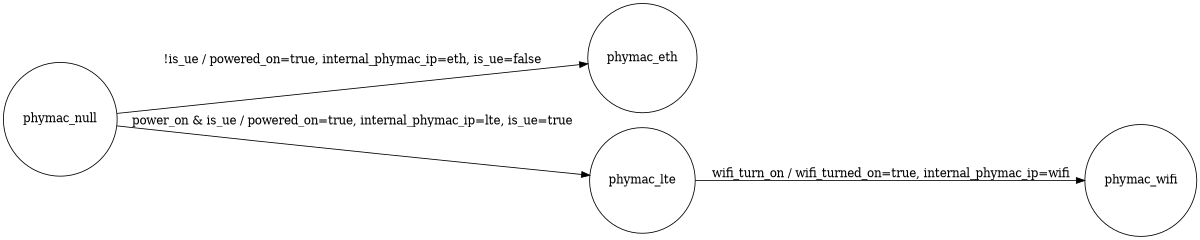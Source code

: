 digraph PHYMAC{
rankdir = LR;
size = "8,5"
node [shape = circle, label="phymac_null"] phymac_null;
node [shape = circle, label="phymac_eth"] phymac_eth;
node [shape = circle, label="phymac_wifi"] phymac_wifi;
node [shape = circle, label="phymac_lte"] phymac_lte;

//initial_state: phymac_null
//environment variables: power_on; wifi_turn_on; wifi_turn_off; high_lte_signal_strength;
//state variables: internal_phymac_ip{eth, wifi, lte, null}<null>; powered_on{true, false}<false>; is_ue{true, false}<false>; wifi_turned_on{true, false}<false>; handover_triggered{true, false}<false>;
phymac_null -> phymac_eth [label = "!is_ue / powered_on=true, internal_phymac_ip=eth, is_ue=false"]
phymac_null -> phymac_lte [label = "power_on & is_ue / powered_on=true, internal_phymac_ip=lte, is_ue=true"]
phymac_lte -> phymac_wifi [label = "wifi_turn_on / wifi_turned_on=true, internal_phymac_ip=wifi"]
//phymac_wifi -> phymac_wifi [label = "wifi_turn_off / wifi_turned_on=false, handover_triggered=true"]
//phymac_wifi -> phymac_lte [label = "handover_triggered / send_rrc_connection_request, internal_phymac_ip=lte"]
}

